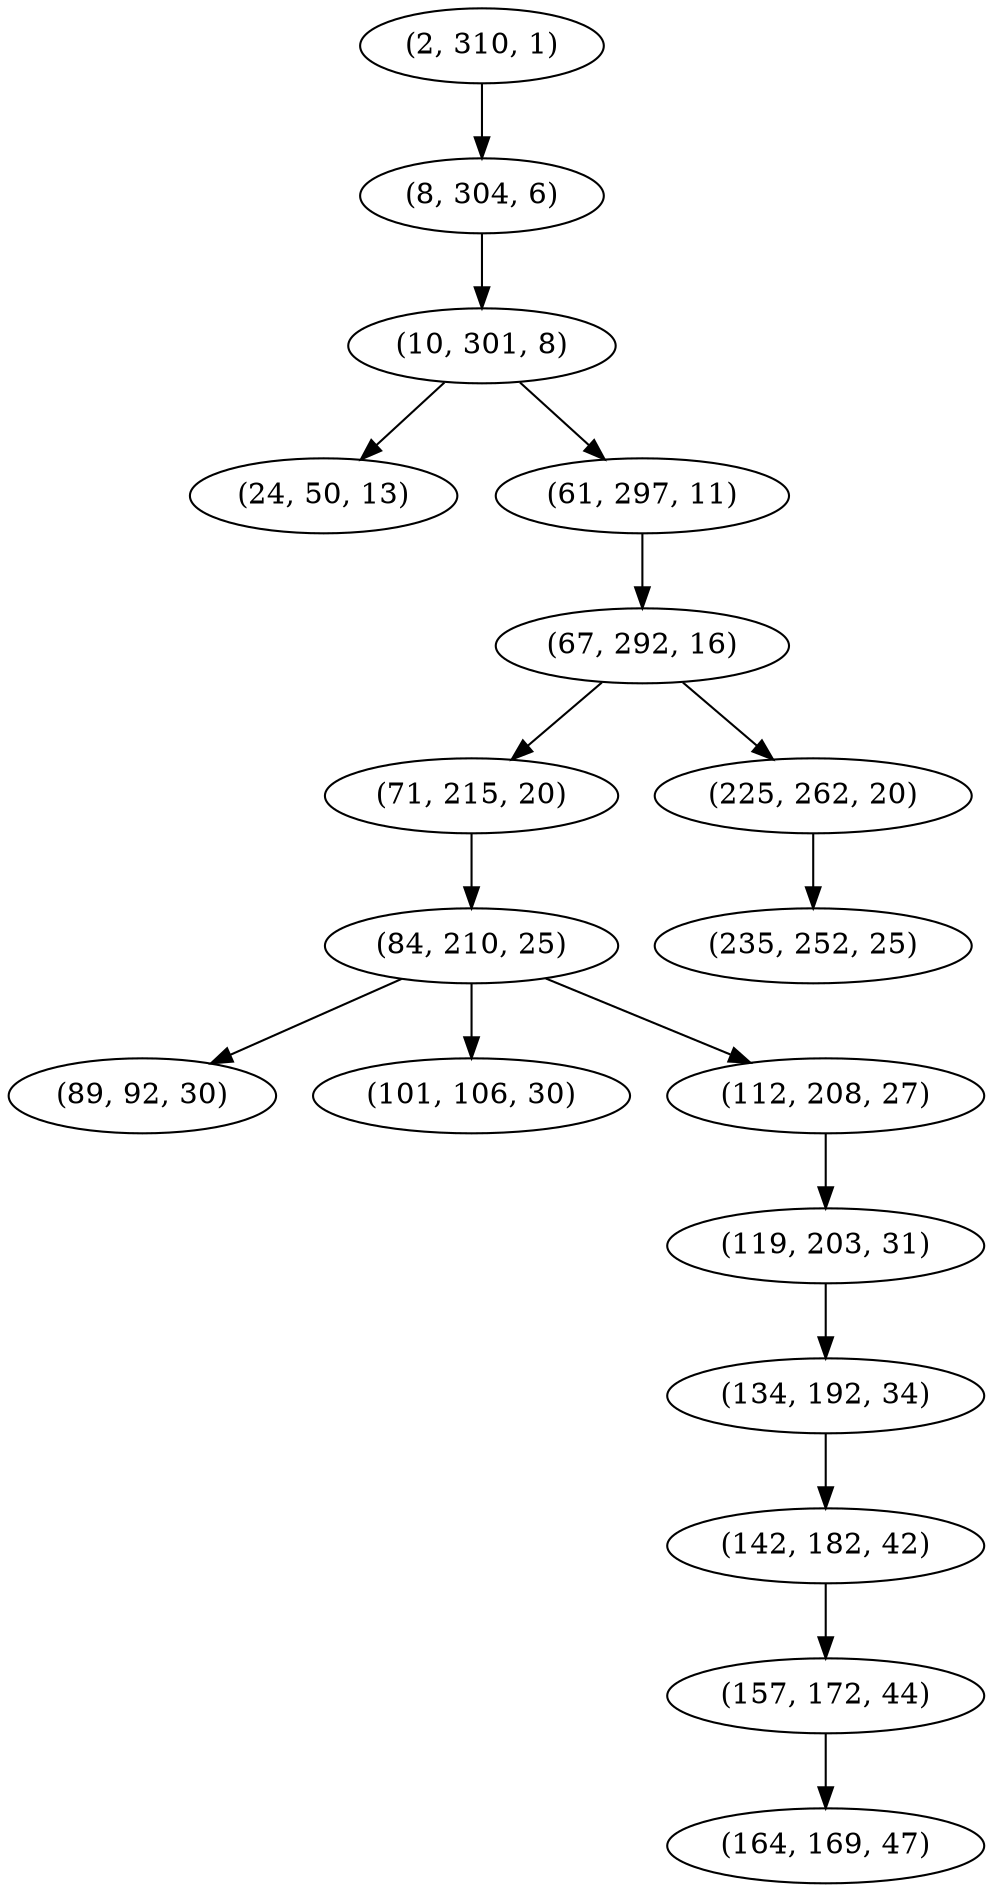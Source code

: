 digraph tree {
    "(2, 310, 1)";
    "(8, 304, 6)";
    "(10, 301, 8)";
    "(24, 50, 13)";
    "(61, 297, 11)";
    "(67, 292, 16)";
    "(71, 215, 20)";
    "(84, 210, 25)";
    "(89, 92, 30)";
    "(101, 106, 30)";
    "(112, 208, 27)";
    "(119, 203, 31)";
    "(134, 192, 34)";
    "(142, 182, 42)";
    "(157, 172, 44)";
    "(164, 169, 47)";
    "(225, 262, 20)";
    "(235, 252, 25)";
    "(2, 310, 1)" -> "(8, 304, 6)";
    "(8, 304, 6)" -> "(10, 301, 8)";
    "(10, 301, 8)" -> "(24, 50, 13)";
    "(10, 301, 8)" -> "(61, 297, 11)";
    "(61, 297, 11)" -> "(67, 292, 16)";
    "(67, 292, 16)" -> "(71, 215, 20)";
    "(67, 292, 16)" -> "(225, 262, 20)";
    "(71, 215, 20)" -> "(84, 210, 25)";
    "(84, 210, 25)" -> "(89, 92, 30)";
    "(84, 210, 25)" -> "(101, 106, 30)";
    "(84, 210, 25)" -> "(112, 208, 27)";
    "(112, 208, 27)" -> "(119, 203, 31)";
    "(119, 203, 31)" -> "(134, 192, 34)";
    "(134, 192, 34)" -> "(142, 182, 42)";
    "(142, 182, 42)" -> "(157, 172, 44)";
    "(157, 172, 44)" -> "(164, 169, 47)";
    "(225, 262, 20)" -> "(235, 252, 25)";
}
